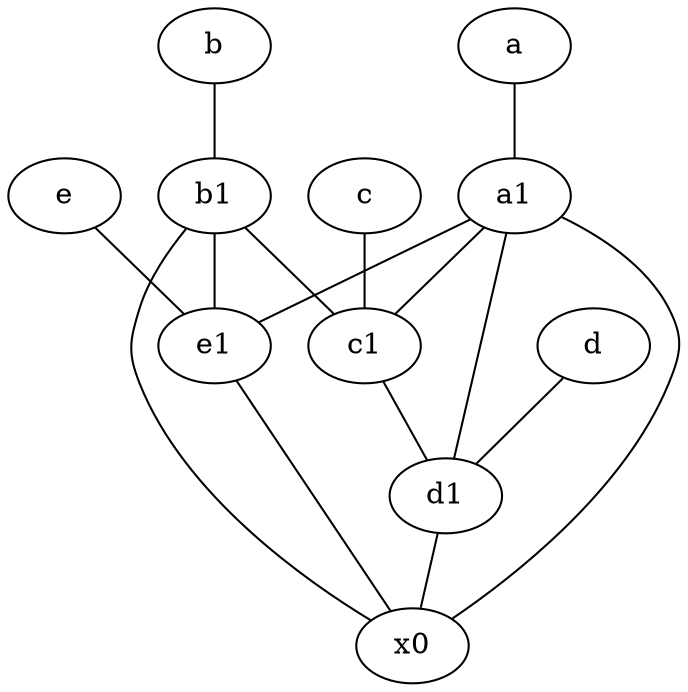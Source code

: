 graph {
	node [labelfontsize=50]
	d1 [labelfontsize=50 pos="3,5!"]
	c1 [labelfontsize=50 pos="4.5,3!"]
	a [labelfontsize=50 pos="8,2!"]
	e1 [labelfontsize=50 pos="7,7!"]
	a1 [labelfontsize=50 pos="8,3!"]
	c [labelfontsize=50 pos="4.5,2!"]
	d [labelfontsize=50 pos="2,5!"]
	x0 [labelfontsize=50]
	e [labelfontsize=50 pos="7,9!"]
	b1 [labelfontsize=50 pos="9,4!"]
	b [labelfontsize=50 pos="10,4!"]
	d1 -- x0
	a1 -- e1
	e -- e1
	a1 -- c1
	c1 -- d1
	a1 -- d1
	e1 -- x0
	c -- c1
	a1 -- x0
	b1 -- c1
	a -- a1
	d -- d1
	b -- b1
	b1 -- x0
	b1 -- e1
}
